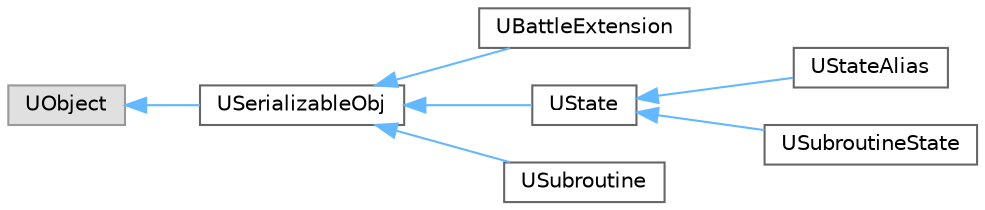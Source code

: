 digraph "Graphical Class Hierarchy"
{
 // LATEX_PDF_SIZE
  bgcolor="transparent";
  edge [fontname=Helvetica,fontsize=10,labelfontname=Helvetica,labelfontsize=10];
  node [fontname=Helvetica,fontsize=10,shape=box,height=0.2,width=0.4];
  rankdir="LR";
  Node0 [id="Node000000",label="UObject",height=0.2,width=0.4,color="grey60", fillcolor="#E0E0E0", style="filled",tooltip=" "];
  Node0 -> Node1 [id="edge41_Node000000_Node000001",dir="back",color="steelblue1",style="solid",tooltip=" "];
  Node1 [id="Node000001",label="USerializableObj",height=0.2,width=0.4,color="grey40", fillcolor="white", style="filled",URL="$class_u_serializable_obj.html",tooltip=" "];
  Node1 -> Node2 [id="edge42_Node000001_Node000002",dir="back",color="steelblue1",style="solid",tooltip=" "];
  Node2 [id="Node000002",label="UBattleExtension",height=0.2,width=0.4,color="grey40", fillcolor="white", style="filled",URL="$class_u_battle_extension.html",tooltip="A customizable extension to the battle ruleset."];
  Node1 -> Node3 [id="edge43_Node000001_Node000003",dir="back",color="steelblue1",style="solid",tooltip=" "];
  Node3 [id="Node000003",label="UState",height=0.2,width=0.4,color="grey40", fillcolor="white", style="filled",URL="$class_u_state.html",tooltip="A character state that determines behavior."];
  Node3 -> Node4 [id="edge44_Node000003_Node000004",dir="back",color="steelblue1",style="solid",tooltip=" "];
  Node4 [id="Node000004",label="UStateAlias",height=0.2,width=0.4,color="grey40", fillcolor="white", style="filled",URL="$class_u_state_alias.html",tooltip=" "];
  Node3 -> Node5 [id="edge45_Node000003_Node000005",dir="back",color="steelblue1",style="solid",tooltip=" "];
  Node5 [id="Node000005",label="USubroutineState",height=0.2,width=0.4,color="grey40", fillcolor="white", style="filled",URL="$class_u_subroutine_state.html",tooltip=" "];
  Node1 -> Node6 [id="edge46_Node000001_Node000006",dir="back",color="steelblue1",style="solid",tooltip=" "];
  Node6 [id="Node000006",label="USubroutine",height=0.2,width=0.4,color="grey40", fillcolor="white", style="filled",URL="$class_u_subroutine.html",tooltip="A subroutine callable from any player or object state."];
}
